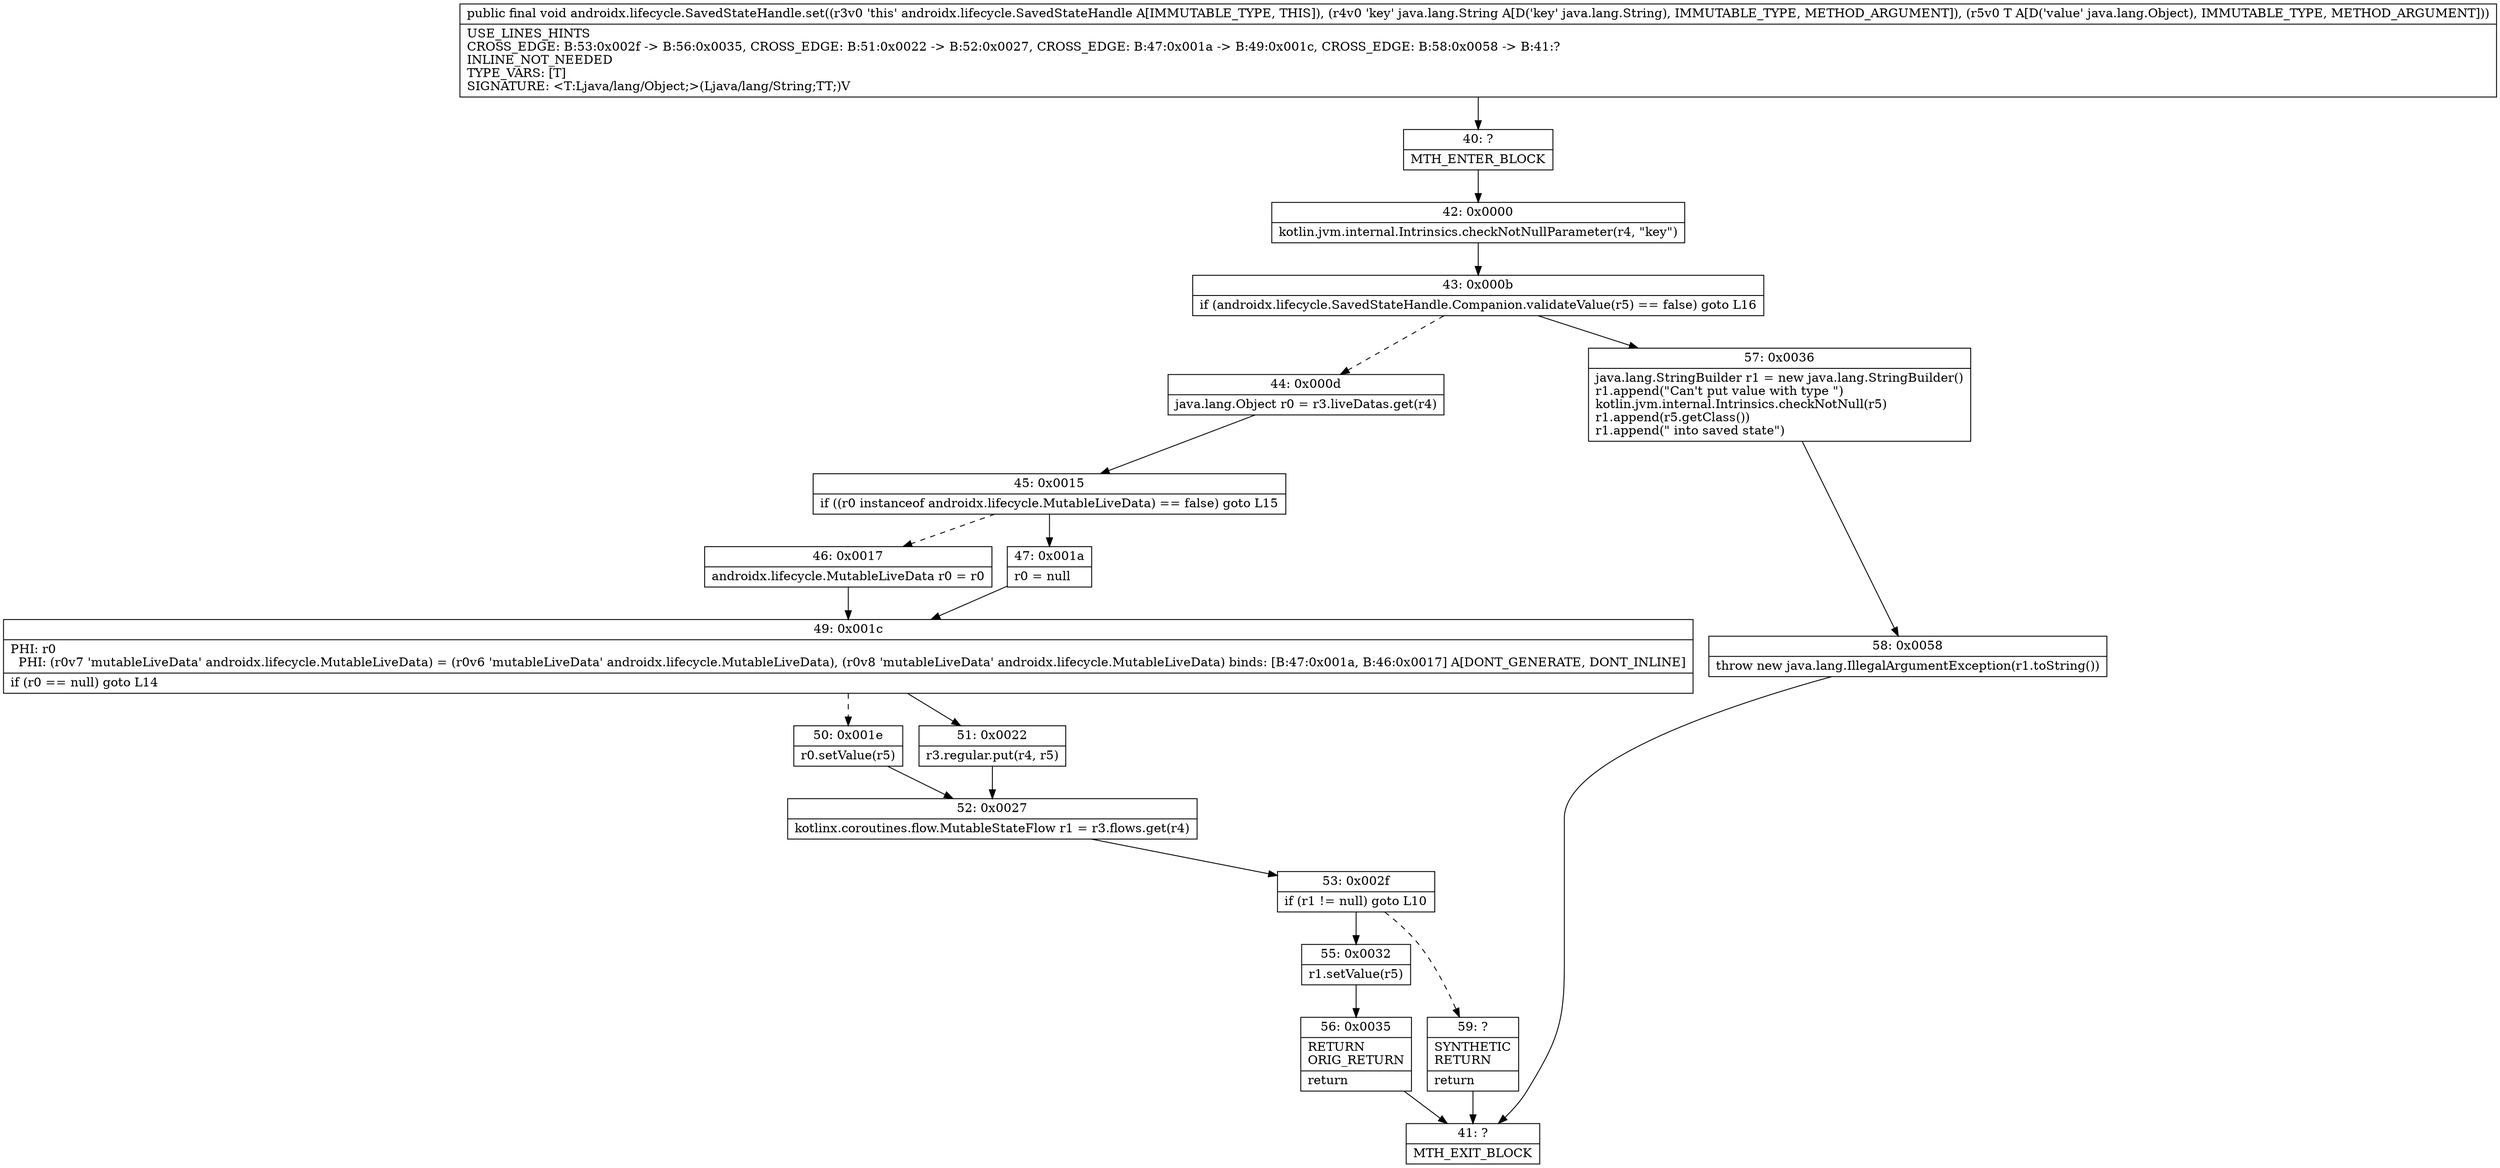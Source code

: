 digraph "CFG forandroidx.lifecycle.SavedStateHandle.set(Ljava\/lang\/String;Ljava\/lang\/Object;)V" {
Node_40 [shape=record,label="{40\:\ ?|MTH_ENTER_BLOCK\l}"];
Node_42 [shape=record,label="{42\:\ 0x0000|kotlin.jvm.internal.Intrinsics.checkNotNullParameter(r4, \"key\")\l}"];
Node_43 [shape=record,label="{43\:\ 0x000b|if (androidx.lifecycle.SavedStateHandle.Companion.validateValue(r5) == false) goto L16\l}"];
Node_44 [shape=record,label="{44\:\ 0x000d|java.lang.Object r0 = r3.liveDatas.get(r4)\l}"];
Node_45 [shape=record,label="{45\:\ 0x0015|if ((r0 instanceof androidx.lifecycle.MutableLiveData) == false) goto L15\l}"];
Node_46 [shape=record,label="{46\:\ 0x0017|androidx.lifecycle.MutableLiveData r0 = r0\l}"];
Node_49 [shape=record,label="{49\:\ 0x001c|PHI: r0 \l  PHI: (r0v7 'mutableLiveData' androidx.lifecycle.MutableLiveData) = (r0v6 'mutableLiveData' androidx.lifecycle.MutableLiveData), (r0v8 'mutableLiveData' androidx.lifecycle.MutableLiveData) binds: [B:47:0x001a, B:46:0x0017] A[DONT_GENERATE, DONT_INLINE]\l|if (r0 == null) goto L14\l}"];
Node_50 [shape=record,label="{50\:\ 0x001e|r0.setValue(r5)\l}"];
Node_52 [shape=record,label="{52\:\ 0x0027|kotlinx.coroutines.flow.MutableStateFlow r1 = r3.flows.get(r4)\l}"];
Node_53 [shape=record,label="{53\:\ 0x002f|if (r1 != null) goto L10\l}"];
Node_55 [shape=record,label="{55\:\ 0x0032|r1.setValue(r5)\l}"];
Node_56 [shape=record,label="{56\:\ 0x0035|RETURN\lORIG_RETURN\l|return\l}"];
Node_41 [shape=record,label="{41\:\ ?|MTH_EXIT_BLOCK\l}"];
Node_59 [shape=record,label="{59\:\ ?|SYNTHETIC\lRETURN\l|return\l}"];
Node_51 [shape=record,label="{51\:\ 0x0022|r3.regular.put(r4, r5)\l}"];
Node_47 [shape=record,label="{47\:\ 0x001a|r0 = null\l}"];
Node_57 [shape=record,label="{57\:\ 0x0036|java.lang.StringBuilder r1 = new java.lang.StringBuilder()\lr1.append(\"Can't put value with type \")\lkotlin.jvm.internal.Intrinsics.checkNotNull(r5)\lr1.append(r5.getClass())\lr1.append(\" into saved state\")\l}"];
Node_58 [shape=record,label="{58\:\ 0x0058|throw new java.lang.IllegalArgumentException(r1.toString())\l}"];
MethodNode[shape=record,label="{public final void androidx.lifecycle.SavedStateHandle.set((r3v0 'this' androidx.lifecycle.SavedStateHandle A[IMMUTABLE_TYPE, THIS]), (r4v0 'key' java.lang.String A[D('key' java.lang.String), IMMUTABLE_TYPE, METHOD_ARGUMENT]), (r5v0 T A[D('value' java.lang.Object), IMMUTABLE_TYPE, METHOD_ARGUMENT]))  | USE_LINES_HINTS\lCROSS_EDGE: B:53:0x002f \-\> B:56:0x0035, CROSS_EDGE: B:51:0x0022 \-\> B:52:0x0027, CROSS_EDGE: B:47:0x001a \-\> B:49:0x001c, CROSS_EDGE: B:58:0x0058 \-\> B:41:?\lINLINE_NOT_NEEDED\lTYPE_VARS: [T]\lSIGNATURE: \<T:Ljava\/lang\/Object;\>(Ljava\/lang\/String;TT;)V\l}"];
MethodNode -> Node_40;Node_40 -> Node_42;
Node_42 -> Node_43;
Node_43 -> Node_44[style=dashed];
Node_43 -> Node_57;
Node_44 -> Node_45;
Node_45 -> Node_46[style=dashed];
Node_45 -> Node_47;
Node_46 -> Node_49;
Node_49 -> Node_50[style=dashed];
Node_49 -> Node_51;
Node_50 -> Node_52;
Node_52 -> Node_53;
Node_53 -> Node_55;
Node_53 -> Node_59[style=dashed];
Node_55 -> Node_56;
Node_56 -> Node_41;
Node_59 -> Node_41;
Node_51 -> Node_52;
Node_47 -> Node_49;
Node_57 -> Node_58;
Node_58 -> Node_41;
}

